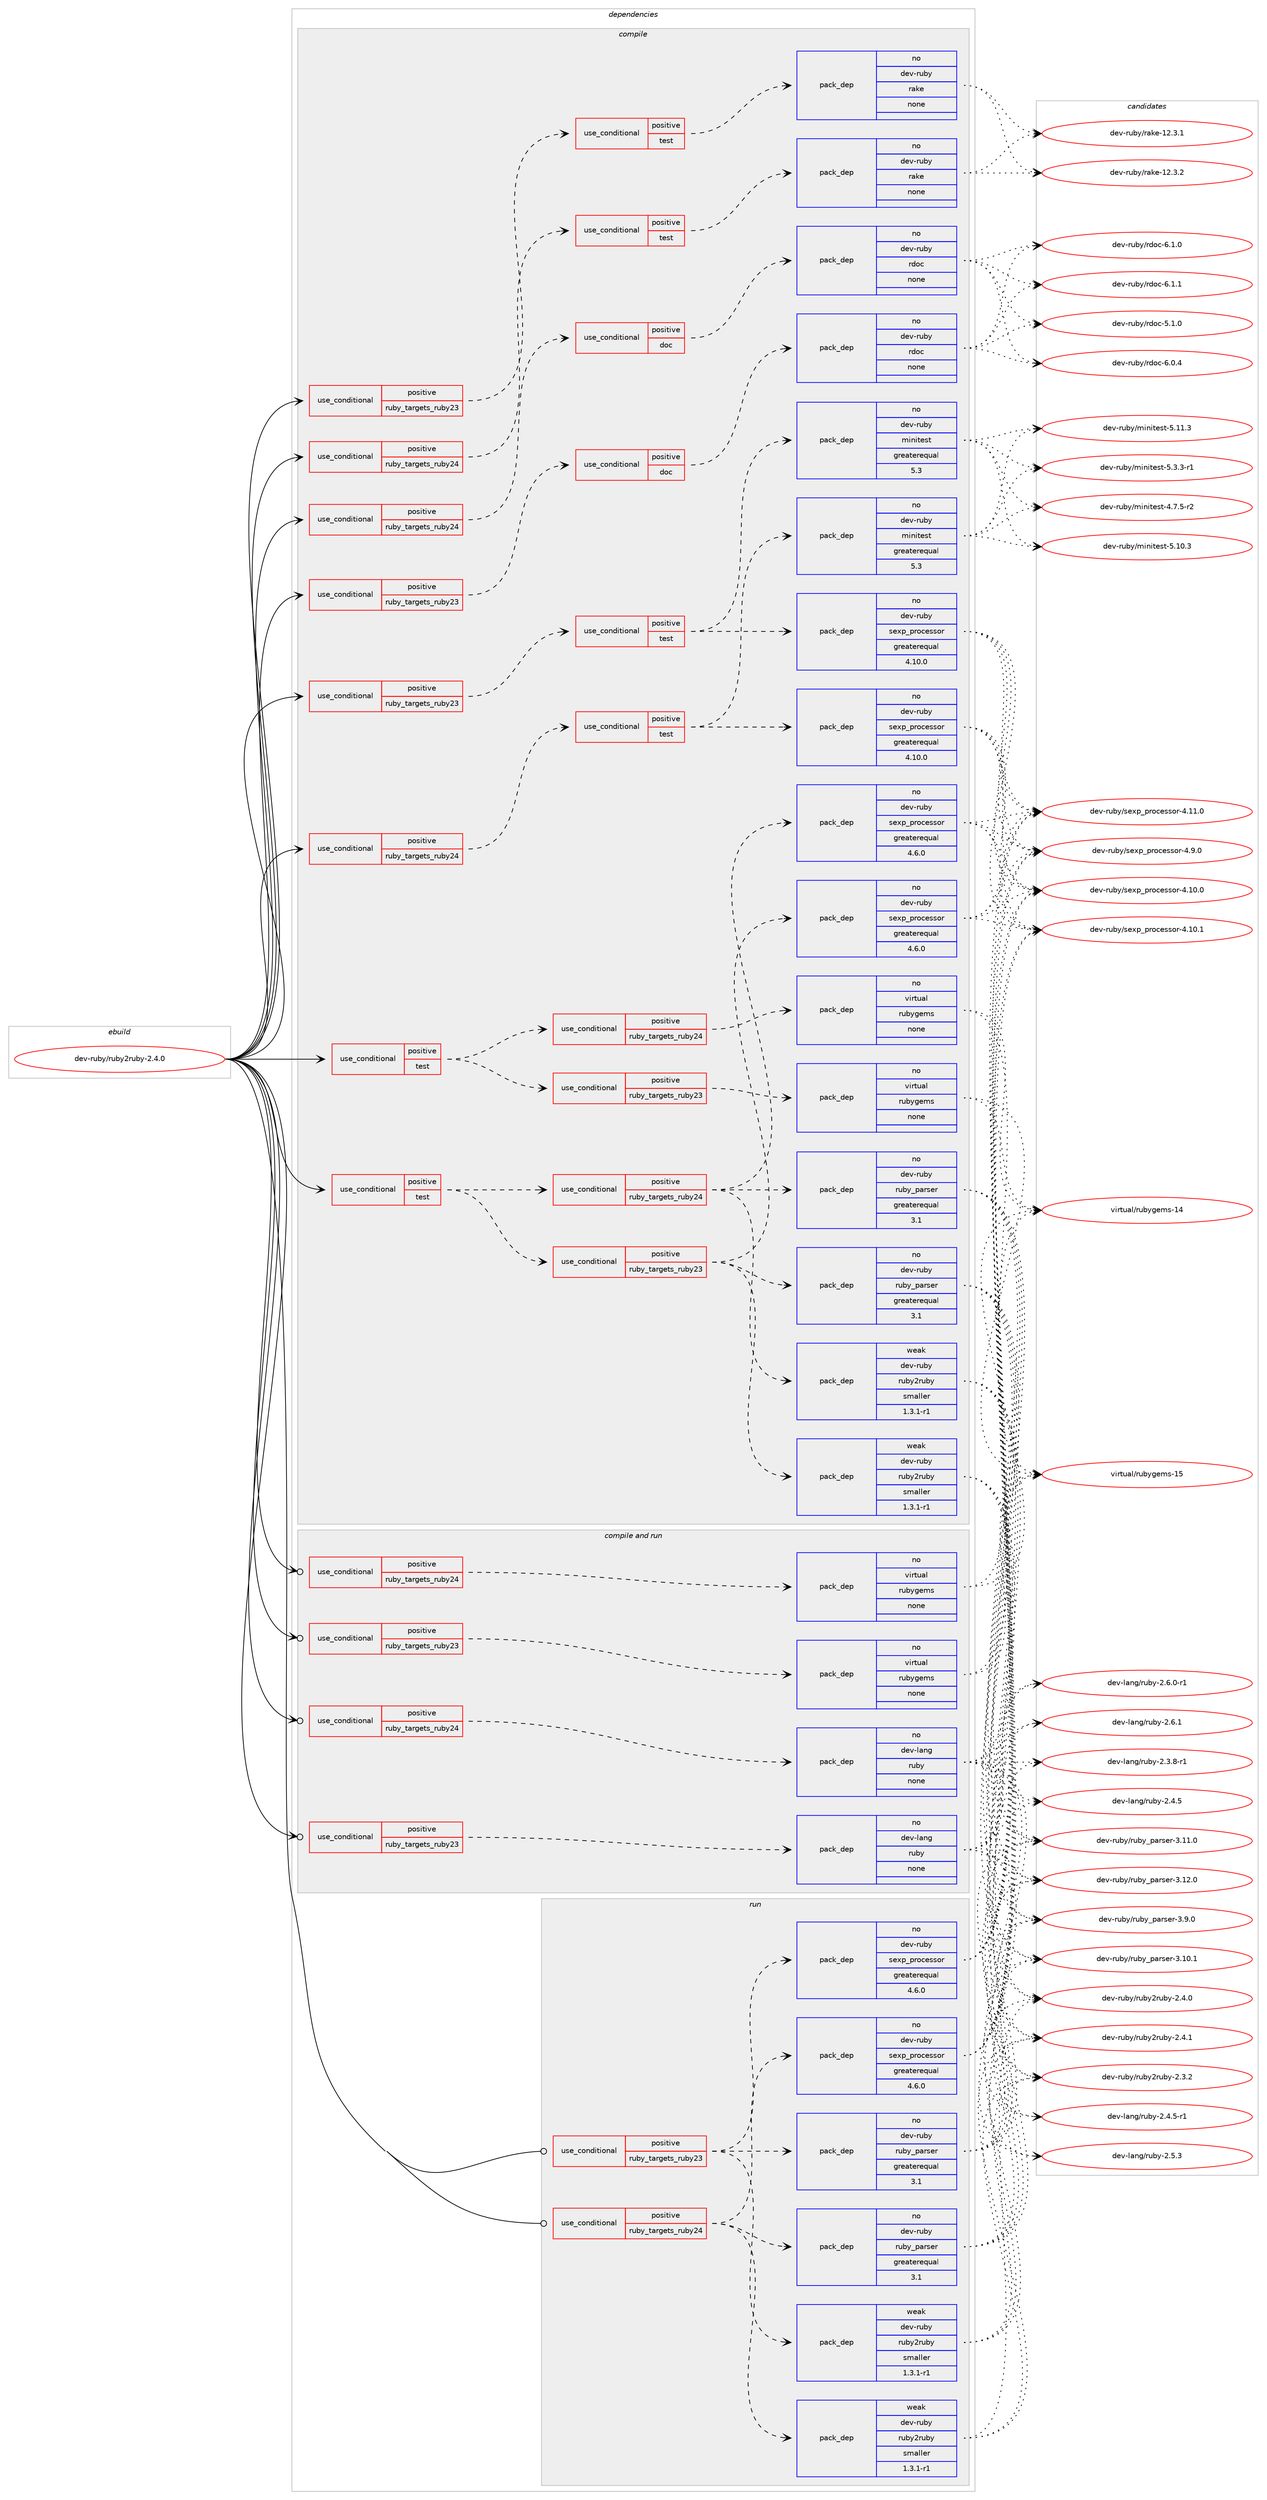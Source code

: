digraph prolog {

# *************
# Graph options
# *************

newrank=true;
concentrate=true;
compound=true;
graph [rankdir=LR,fontname=Helvetica,fontsize=10,ranksep=1.5];#, ranksep=2.5, nodesep=0.2];
edge  [arrowhead=vee];
node  [fontname=Helvetica,fontsize=10];

# **********
# The ebuild
# **********

subgraph cluster_leftcol {
color=gray;
rank=same;
label=<<i>ebuild</i>>;
id [label="dev-ruby/ruby2ruby-2.4.0", color=red, width=4, href="../dev-ruby/ruby2ruby-2.4.0.svg"];
}

# ****************
# The dependencies
# ****************

subgraph cluster_midcol {
color=gray;
label=<<i>dependencies</i>>;
subgraph cluster_compile {
fillcolor="#eeeeee";
style=filled;
label=<<i>compile</i>>;
subgraph cond416368 {
dependency1525755 [label=<<TABLE BORDER="0" CELLBORDER="1" CELLSPACING="0" CELLPADDING="4"><TR><TD ROWSPAN="3" CELLPADDING="10">use_conditional</TD></TR><TR><TD>positive</TD></TR><TR><TD>ruby_targets_ruby23</TD></TR></TABLE>>, shape=none, color=red];
subgraph cond416369 {
dependency1525756 [label=<<TABLE BORDER="0" CELLBORDER="1" CELLSPACING="0" CELLPADDING="4"><TR><TD ROWSPAN="3" CELLPADDING="10">use_conditional</TD></TR><TR><TD>positive</TD></TR><TR><TD>doc</TD></TR></TABLE>>, shape=none, color=red];
subgraph pack1085881 {
dependency1525757 [label=<<TABLE BORDER="0" CELLBORDER="1" CELLSPACING="0" CELLPADDING="4" WIDTH="220"><TR><TD ROWSPAN="6" CELLPADDING="30">pack_dep</TD></TR><TR><TD WIDTH="110">no</TD></TR><TR><TD>dev-ruby</TD></TR><TR><TD>rdoc</TD></TR><TR><TD>none</TD></TR><TR><TD></TD></TR></TABLE>>, shape=none, color=blue];
}
dependency1525756:e -> dependency1525757:w [weight=20,style="dashed",arrowhead="vee"];
}
dependency1525755:e -> dependency1525756:w [weight=20,style="dashed",arrowhead="vee"];
}
id:e -> dependency1525755:w [weight=20,style="solid",arrowhead="vee"];
subgraph cond416370 {
dependency1525758 [label=<<TABLE BORDER="0" CELLBORDER="1" CELLSPACING="0" CELLPADDING="4"><TR><TD ROWSPAN="3" CELLPADDING="10">use_conditional</TD></TR><TR><TD>positive</TD></TR><TR><TD>ruby_targets_ruby23</TD></TR></TABLE>>, shape=none, color=red];
subgraph cond416371 {
dependency1525759 [label=<<TABLE BORDER="0" CELLBORDER="1" CELLSPACING="0" CELLPADDING="4"><TR><TD ROWSPAN="3" CELLPADDING="10">use_conditional</TD></TR><TR><TD>positive</TD></TR><TR><TD>test</TD></TR></TABLE>>, shape=none, color=red];
subgraph pack1085882 {
dependency1525760 [label=<<TABLE BORDER="0" CELLBORDER="1" CELLSPACING="0" CELLPADDING="4" WIDTH="220"><TR><TD ROWSPAN="6" CELLPADDING="30">pack_dep</TD></TR><TR><TD WIDTH="110">no</TD></TR><TR><TD>dev-ruby</TD></TR><TR><TD>minitest</TD></TR><TR><TD>greaterequal</TD></TR><TR><TD>5.3</TD></TR></TABLE>>, shape=none, color=blue];
}
dependency1525759:e -> dependency1525760:w [weight=20,style="dashed",arrowhead="vee"];
subgraph pack1085883 {
dependency1525761 [label=<<TABLE BORDER="0" CELLBORDER="1" CELLSPACING="0" CELLPADDING="4" WIDTH="220"><TR><TD ROWSPAN="6" CELLPADDING="30">pack_dep</TD></TR><TR><TD WIDTH="110">no</TD></TR><TR><TD>dev-ruby</TD></TR><TR><TD>sexp_processor</TD></TR><TR><TD>greaterequal</TD></TR><TR><TD>4.10.0</TD></TR></TABLE>>, shape=none, color=blue];
}
dependency1525759:e -> dependency1525761:w [weight=20,style="dashed",arrowhead="vee"];
}
dependency1525758:e -> dependency1525759:w [weight=20,style="dashed",arrowhead="vee"];
}
id:e -> dependency1525758:w [weight=20,style="solid",arrowhead="vee"];
subgraph cond416372 {
dependency1525762 [label=<<TABLE BORDER="0" CELLBORDER="1" CELLSPACING="0" CELLPADDING="4"><TR><TD ROWSPAN="3" CELLPADDING="10">use_conditional</TD></TR><TR><TD>positive</TD></TR><TR><TD>ruby_targets_ruby23</TD></TR></TABLE>>, shape=none, color=red];
subgraph cond416373 {
dependency1525763 [label=<<TABLE BORDER="0" CELLBORDER="1" CELLSPACING="0" CELLPADDING="4"><TR><TD ROWSPAN="3" CELLPADDING="10">use_conditional</TD></TR><TR><TD>positive</TD></TR><TR><TD>test</TD></TR></TABLE>>, shape=none, color=red];
subgraph pack1085884 {
dependency1525764 [label=<<TABLE BORDER="0" CELLBORDER="1" CELLSPACING="0" CELLPADDING="4" WIDTH="220"><TR><TD ROWSPAN="6" CELLPADDING="30">pack_dep</TD></TR><TR><TD WIDTH="110">no</TD></TR><TR><TD>dev-ruby</TD></TR><TR><TD>rake</TD></TR><TR><TD>none</TD></TR><TR><TD></TD></TR></TABLE>>, shape=none, color=blue];
}
dependency1525763:e -> dependency1525764:w [weight=20,style="dashed",arrowhead="vee"];
}
dependency1525762:e -> dependency1525763:w [weight=20,style="dashed",arrowhead="vee"];
}
id:e -> dependency1525762:w [weight=20,style="solid",arrowhead="vee"];
subgraph cond416374 {
dependency1525765 [label=<<TABLE BORDER="0" CELLBORDER="1" CELLSPACING="0" CELLPADDING="4"><TR><TD ROWSPAN="3" CELLPADDING="10">use_conditional</TD></TR><TR><TD>positive</TD></TR><TR><TD>ruby_targets_ruby24</TD></TR></TABLE>>, shape=none, color=red];
subgraph cond416375 {
dependency1525766 [label=<<TABLE BORDER="0" CELLBORDER="1" CELLSPACING="0" CELLPADDING="4"><TR><TD ROWSPAN="3" CELLPADDING="10">use_conditional</TD></TR><TR><TD>positive</TD></TR><TR><TD>doc</TD></TR></TABLE>>, shape=none, color=red];
subgraph pack1085885 {
dependency1525767 [label=<<TABLE BORDER="0" CELLBORDER="1" CELLSPACING="0" CELLPADDING="4" WIDTH="220"><TR><TD ROWSPAN="6" CELLPADDING="30">pack_dep</TD></TR><TR><TD WIDTH="110">no</TD></TR><TR><TD>dev-ruby</TD></TR><TR><TD>rdoc</TD></TR><TR><TD>none</TD></TR><TR><TD></TD></TR></TABLE>>, shape=none, color=blue];
}
dependency1525766:e -> dependency1525767:w [weight=20,style="dashed",arrowhead="vee"];
}
dependency1525765:e -> dependency1525766:w [weight=20,style="dashed",arrowhead="vee"];
}
id:e -> dependency1525765:w [weight=20,style="solid",arrowhead="vee"];
subgraph cond416376 {
dependency1525768 [label=<<TABLE BORDER="0" CELLBORDER="1" CELLSPACING="0" CELLPADDING="4"><TR><TD ROWSPAN="3" CELLPADDING="10">use_conditional</TD></TR><TR><TD>positive</TD></TR><TR><TD>ruby_targets_ruby24</TD></TR></TABLE>>, shape=none, color=red];
subgraph cond416377 {
dependency1525769 [label=<<TABLE BORDER="0" CELLBORDER="1" CELLSPACING="0" CELLPADDING="4"><TR><TD ROWSPAN="3" CELLPADDING="10">use_conditional</TD></TR><TR><TD>positive</TD></TR><TR><TD>test</TD></TR></TABLE>>, shape=none, color=red];
subgraph pack1085886 {
dependency1525770 [label=<<TABLE BORDER="0" CELLBORDER="1" CELLSPACING="0" CELLPADDING="4" WIDTH="220"><TR><TD ROWSPAN="6" CELLPADDING="30">pack_dep</TD></TR><TR><TD WIDTH="110">no</TD></TR><TR><TD>dev-ruby</TD></TR><TR><TD>minitest</TD></TR><TR><TD>greaterequal</TD></TR><TR><TD>5.3</TD></TR></TABLE>>, shape=none, color=blue];
}
dependency1525769:e -> dependency1525770:w [weight=20,style="dashed",arrowhead="vee"];
subgraph pack1085887 {
dependency1525771 [label=<<TABLE BORDER="0" CELLBORDER="1" CELLSPACING="0" CELLPADDING="4" WIDTH="220"><TR><TD ROWSPAN="6" CELLPADDING="30">pack_dep</TD></TR><TR><TD WIDTH="110">no</TD></TR><TR><TD>dev-ruby</TD></TR><TR><TD>sexp_processor</TD></TR><TR><TD>greaterequal</TD></TR><TR><TD>4.10.0</TD></TR></TABLE>>, shape=none, color=blue];
}
dependency1525769:e -> dependency1525771:w [weight=20,style="dashed",arrowhead="vee"];
}
dependency1525768:e -> dependency1525769:w [weight=20,style="dashed",arrowhead="vee"];
}
id:e -> dependency1525768:w [weight=20,style="solid",arrowhead="vee"];
subgraph cond416378 {
dependency1525772 [label=<<TABLE BORDER="0" CELLBORDER="1" CELLSPACING="0" CELLPADDING="4"><TR><TD ROWSPAN="3" CELLPADDING="10">use_conditional</TD></TR><TR><TD>positive</TD></TR><TR><TD>ruby_targets_ruby24</TD></TR></TABLE>>, shape=none, color=red];
subgraph cond416379 {
dependency1525773 [label=<<TABLE BORDER="0" CELLBORDER="1" CELLSPACING="0" CELLPADDING="4"><TR><TD ROWSPAN="3" CELLPADDING="10">use_conditional</TD></TR><TR><TD>positive</TD></TR><TR><TD>test</TD></TR></TABLE>>, shape=none, color=red];
subgraph pack1085888 {
dependency1525774 [label=<<TABLE BORDER="0" CELLBORDER="1" CELLSPACING="0" CELLPADDING="4" WIDTH="220"><TR><TD ROWSPAN="6" CELLPADDING="30">pack_dep</TD></TR><TR><TD WIDTH="110">no</TD></TR><TR><TD>dev-ruby</TD></TR><TR><TD>rake</TD></TR><TR><TD>none</TD></TR><TR><TD></TD></TR></TABLE>>, shape=none, color=blue];
}
dependency1525773:e -> dependency1525774:w [weight=20,style="dashed",arrowhead="vee"];
}
dependency1525772:e -> dependency1525773:w [weight=20,style="dashed",arrowhead="vee"];
}
id:e -> dependency1525772:w [weight=20,style="solid",arrowhead="vee"];
subgraph cond416380 {
dependency1525775 [label=<<TABLE BORDER="0" CELLBORDER="1" CELLSPACING="0" CELLPADDING="4"><TR><TD ROWSPAN="3" CELLPADDING="10">use_conditional</TD></TR><TR><TD>positive</TD></TR><TR><TD>test</TD></TR></TABLE>>, shape=none, color=red];
subgraph cond416381 {
dependency1525776 [label=<<TABLE BORDER="0" CELLBORDER="1" CELLSPACING="0" CELLPADDING="4"><TR><TD ROWSPAN="3" CELLPADDING="10">use_conditional</TD></TR><TR><TD>positive</TD></TR><TR><TD>ruby_targets_ruby23</TD></TR></TABLE>>, shape=none, color=red];
subgraph pack1085889 {
dependency1525777 [label=<<TABLE BORDER="0" CELLBORDER="1" CELLSPACING="0" CELLPADDING="4" WIDTH="220"><TR><TD ROWSPAN="6" CELLPADDING="30">pack_dep</TD></TR><TR><TD WIDTH="110">no</TD></TR><TR><TD>dev-ruby</TD></TR><TR><TD>sexp_processor</TD></TR><TR><TD>greaterequal</TD></TR><TR><TD>4.6.0</TD></TR></TABLE>>, shape=none, color=blue];
}
dependency1525776:e -> dependency1525777:w [weight=20,style="dashed",arrowhead="vee"];
subgraph pack1085890 {
dependency1525778 [label=<<TABLE BORDER="0" CELLBORDER="1" CELLSPACING="0" CELLPADDING="4" WIDTH="220"><TR><TD ROWSPAN="6" CELLPADDING="30">pack_dep</TD></TR><TR><TD WIDTH="110">no</TD></TR><TR><TD>dev-ruby</TD></TR><TR><TD>ruby_parser</TD></TR><TR><TD>greaterequal</TD></TR><TR><TD>3.1</TD></TR></TABLE>>, shape=none, color=blue];
}
dependency1525776:e -> dependency1525778:w [weight=20,style="dashed",arrowhead="vee"];
subgraph pack1085891 {
dependency1525779 [label=<<TABLE BORDER="0" CELLBORDER="1" CELLSPACING="0" CELLPADDING="4" WIDTH="220"><TR><TD ROWSPAN="6" CELLPADDING="30">pack_dep</TD></TR><TR><TD WIDTH="110">weak</TD></TR><TR><TD>dev-ruby</TD></TR><TR><TD>ruby2ruby</TD></TR><TR><TD>smaller</TD></TR><TR><TD>1.3.1-r1</TD></TR></TABLE>>, shape=none, color=blue];
}
dependency1525776:e -> dependency1525779:w [weight=20,style="dashed",arrowhead="vee"];
}
dependency1525775:e -> dependency1525776:w [weight=20,style="dashed",arrowhead="vee"];
subgraph cond416382 {
dependency1525780 [label=<<TABLE BORDER="0" CELLBORDER="1" CELLSPACING="0" CELLPADDING="4"><TR><TD ROWSPAN="3" CELLPADDING="10">use_conditional</TD></TR><TR><TD>positive</TD></TR><TR><TD>ruby_targets_ruby24</TD></TR></TABLE>>, shape=none, color=red];
subgraph pack1085892 {
dependency1525781 [label=<<TABLE BORDER="0" CELLBORDER="1" CELLSPACING="0" CELLPADDING="4" WIDTH="220"><TR><TD ROWSPAN="6" CELLPADDING="30">pack_dep</TD></TR><TR><TD WIDTH="110">no</TD></TR><TR><TD>dev-ruby</TD></TR><TR><TD>sexp_processor</TD></TR><TR><TD>greaterequal</TD></TR><TR><TD>4.6.0</TD></TR></TABLE>>, shape=none, color=blue];
}
dependency1525780:e -> dependency1525781:w [weight=20,style="dashed",arrowhead="vee"];
subgraph pack1085893 {
dependency1525782 [label=<<TABLE BORDER="0" CELLBORDER="1" CELLSPACING="0" CELLPADDING="4" WIDTH="220"><TR><TD ROWSPAN="6" CELLPADDING="30">pack_dep</TD></TR><TR><TD WIDTH="110">no</TD></TR><TR><TD>dev-ruby</TD></TR><TR><TD>ruby_parser</TD></TR><TR><TD>greaterequal</TD></TR><TR><TD>3.1</TD></TR></TABLE>>, shape=none, color=blue];
}
dependency1525780:e -> dependency1525782:w [weight=20,style="dashed",arrowhead="vee"];
subgraph pack1085894 {
dependency1525783 [label=<<TABLE BORDER="0" CELLBORDER="1" CELLSPACING="0" CELLPADDING="4" WIDTH="220"><TR><TD ROWSPAN="6" CELLPADDING="30">pack_dep</TD></TR><TR><TD WIDTH="110">weak</TD></TR><TR><TD>dev-ruby</TD></TR><TR><TD>ruby2ruby</TD></TR><TR><TD>smaller</TD></TR><TR><TD>1.3.1-r1</TD></TR></TABLE>>, shape=none, color=blue];
}
dependency1525780:e -> dependency1525783:w [weight=20,style="dashed",arrowhead="vee"];
}
dependency1525775:e -> dependency1525780:w [weight=20,style="dashed",arrowhead="vee"];
}
id:e -> dependency1525775:w [weight=20,style="solid",arrowhead="vee"];
subgraph cond416383 {
dependency1525784 [label=<<TABLE BORDER="0" CELLBORDER="1" CELLSPACING="0" CELLPADDING="4"><TR><TD ROWSPAN="3" CELLPADDING="10">use_conditional</TD></TR><TR><TD>positive</TD></TR><TR><TD>test</TD></TR></TABLE>>, shape=none, color=red];
subgraph cond416384 {
dependency1525785 [label=<<TABLE BORDER="0" CELLBORDER="1" CELLSPACING="0" CELLPADDING="4"><TR><TD ROWSPAN="3" CELLPADDING="10">use_conditional</TD></TR><TR><TD>positive</TD></TR><TR><TD>ruby_targets_ruby23</TD></TR></TABLE>>, shape=none, color=red];
subgraph pack1085895 {
dependency1525786 [label=<<TABLE BORDER="0" CELLBORDER="1" CELLSPACING="0" CELLPADDING="4" WIDTH="220"><TR><TD ROWSPAN="6" CELLPADDING="30">pack_dep</TD></TR><TR><TD WIDTH="110">no</TD></TR><TR><TD>virtual</TD></TR><TR><TD>rubygems</TD></TR><TR><TD>none</TD></TR><TR><TD></TD></TR></TABLE>>, shape=none, color=blue];
}
dependency1525785:e -> dependency1525786:w [weight=20,style="dashed",arrowhead="vee"];
}
dependency1525784:e -> dependency1525785:w [weight=20,style="dashed",arrowhead="vee"];
subgraph cond416385 {
dependency1525787 [label=<<TABLE BORDER="0" CELLBORDER="1" CELLSPACING="0" CELLPADDING="4"><TR><TD ROWSPAN="3" CELLPADDING="10">use_conditional</TD></TR><TR><TD>positive</TD></TR><TR><TD>ruby_targets_ruby24</TD></TR></TABLE>>, shape=none, color=red];
subgraph pack1085896 {
dependency1525788 [label=<<TABLE BORDER="0" CELLBORDER="1" CELLSPACING="0" CELLPADDING="4" WIDTH="220"><TR><TD ROWSPAN="6" CELLPADDING="30">pack_dep</TD></TR><TR><TD WIDTH="110">no</TD></TR><TR><TD>virtual</TD></TR><TR><TD>rubygems</TD></TR><TR><TD>none</TD></TR><TR><TD></TD></TR></TABLE>>, shape=none, color=blue];
}
dependency1525787:e -> dependency1525788:w [weight=20,style="dashed",arrowhead="vee"];
}
dependency1525784:e -> dependency1525787:w [weight=20,style="dashed",arrowhead="vee"];
}
id:e -> dependency1525784:w [weight=20,style="solid",arrowhead="vee"];
}
subgraph cluster_compileandrun {
fillcolor="#eeeeee";
style=filled;
label=<<i>compile and run</i>>;
subgraph cond416386 {
dependency1525789 [label=<<TABLE BORDER="0" CELLBORDER="1" CELLSPACING="0" CELLPADDING="4"><TR><TD ROWSPAN="3" CELLPADDING="10">use_conditional</TD></TR><TR><TD>positive</TD></TR><TR><TD>ruby_targets_ruby23</TD></TR></TABLE>>, shape=none, color=red];
subgraph pack1085897 {
dependency1525790 [label=<<TABLE BORDER="0" CELLBORDER="1" CELLSPACING="0" CELLPADDING="4" WIDTH="220"><TR><TD ROWSPAN="6" CELLPADDING="30">pack_dep</TD></TR><TR><TD WIDTH="110">no</TD></TR><TR><TD>dev-lang</TD></TR><TR><TD>ruby</TD></TR><TR><TD>none</TD></TR><TR><TD></TD></TR></TABLE>>, shape=none, color=blue];
}
dependency1525789:e -> dependency1525790:w [weight=20,style="dashed",arrowhead="vee"];
}
id:e -> dependency1525789:w [weight=20,style="solid",arrowhead="odotvee"];
subgraph cond416387 {
dependency1525791 [label=<<TABLE BORDER="0" CELLBORDER="1" CELLSPACING="0" CELLPADDING="4"><TR><TD ROWSPAN="3" CELLPADDING="10">use_conditional</TD></TR><TR><TD>positive</TD></TR><TR><TD>ruby_targets_ruby23</TD></TR></TABLE>>, shape=none, color=red];
subgraph pack1085898 {
dependency1525792 [label=<<TABLE BORDER="0" CELLBORDER="1" CELLSPACING="0" CELLPADDING="4" WIDTH="220"><TR><TD ROWSPAN="6" CELLPADDING="30">pack_dep</TD></TR><TR><TD WIDTH="110">no</TD></TR><TR><TD>virtual</TD></TR><TR><TD>rubygems</TD></TR><TR><TD>none</TD></TR><TR><TD></TD></TR></TABLE>>, shape=none, color=blue];
}
dependency1525791:e -> dependency1525792:w [weight=20,style="dashed",arrowhead="vee"];
}
id:e -> dependency1525791:w [weight=20,style="solid",arrowhead="odotvee"];
subgraph cond416388 {
dependency1525793 [label=<<TABLE BORDER="0" CELLBORDER="1" CELLSPACING="0" CELLPADDING="4"><TR><TD ROWSPAN="3" CELLPADDING="10">use_conditional</TD></TR><TR><TD>positive</TD></TR><TR><TD>ruby_targets_ruby24</TD></TR></TABLE>>, shape=none, color=red];
subgraph pack1085899 {
dependency1525794 [label=<<TABLE BORDER="0" CELLBORDER="1" CELLSPACING="0" CELLPADDING="4" WIDTH="220"><TR><TD ROWSPAN="6" CELLPADDING="30">pack_dep</TD></TR><TR><TD WIDTH="110">no</TD></TR><TR><TD>dev-lang</TD></TR><TR><TD>ruby</TD></TR><TR><TD>none</TD></TR><TR><TD></TD></TR></TABLE>>, shape=none, color=blue];
}
dependency1525793:e -> dependency1525794:w [weight=20,style="dashed",arrowhead="vee"];
}
id:e -> dependency1525793:w [weight=20,style="solid",arrowhead="odotvee"];
subgraph cond416389 {
dependency1525795 [label=<<TABLE BORDER="0" CELLBORDER="1" CELLSPACING="0" CELLPADDING="4"><TR><TD ROWSPAN="3" CELLPADDING="10">use_conditional</TD></TR><TR><TD>positive</TD></TR><TR><TD>ruby_targets_ruby24</TD></TR></TABLE>>, shape=none, color=red];
subgraph pack1085900 {
dependency1525796 [label=<<TABLE BORDER="0" CELLBORDER="1" CELLSPACING="0" CELLPADDING="4" WIDTH="220"><TR><TD ROWSPAN="6" CELLPADDING="30">pack_dep</TD></TR><TR><TD WIDTH="110">no</TD></TR><TR><TD>virtual</TD></TR><TR><TD>rubygems</TD></TR><TR><TD>none</TD></TR><TR><TD></TD></TR></TABLE>>, shape=none, color=blue];
}
dependency1525795:e -> dependency1525796:w [weight=20,style="dashed",arrowhead="vee"];
}
id:e -> dependency1525795:w [weight=20,style="solid",arrowhead="odotvee"];
}
subgraph cluster_run {
fillcolor="#eeeeee";
style=filled;
label=<<i>run</i>>;
subgraph cond416390 {
dependency1525797 [label=<<TABLE BORDER="0" CELLBORDER="1" CELLSPACING="0" CELLPADDING="4"><TR><TD ROWSPAN="3" CELLPADDING="10">use_conditional</TD></TR><TR><TD>positive</TD></TR><TR><TD>ruby_targets_ruby23</TD></TR></TABLE>>, shape=none, color=red];
subgraph pack1085901 {
dependency1525798 [label=<<TABLE BORDER="0" CELLBORDER="1" CELLSPACING="0" CELLPADDING="4" WIDTH="220"><TR><TD ROWSPAN="6" CELLPADDING="30">pack_dep</TD></TR><TR><TD WIDTH="110">no</TD></TR><TR><TD>dev-ruby</TD></TR><TR><TD>sexp_processor</TD></TR><TR><TD>greaterequal</TD></TR><TR><TD>4.6.0</TD></TR></TABLE>>, shape=none, color=blue];
}
dependency1525797:e -> dependency1525798:w [weight=20,style="dashed",arrowhead="vee"];
subgraph pack1085902 {
dependency1525799 [label=<<TABLE BORDER="0" CELLBORDER="1" CELLSPACING="0" CELLPADDING="4" WIDTH="220"><TR><TD ROWSPAN="6" CELLPADDING="30">pack_dep</TD></TR><TR><TD WIDTH="110">no</TD></TR><TR><TD>dev-ruby</TD></TR><TR><TD>ruby_parser</TD></TR><TR><TD>greaterequal</TD></TR><TR><TD>3.1</TD></TR></TABLE>>, shape=none, color=blue];
}
dependency1525797:e -> dependency1525799:w [weight=20,style="dashed",arrowhead="vee"];
subgraph pack1085903 {
dependency1525800 [label=<<TABLE BORDER="0" CELLBORDER="1" CELLSPACING="0" CELLPADDING="4" WIDTH="220"><TR><TD ROWSPAN="6" CELLPADDING="30">pack_dep</TD></TR><TR><TD WIDTH="110">weak</TD></TR><TR><TD>dev-ruby</TD></TR><TR><TD>ruby2ruby</TD></TR><TR><TD>smaller</TD></TR><TR><TD>1.3.1-r1</TD></TR></TABLE>>, shape=none, color=blue];
}
dependency1525797:e -> dependency1525800:w [weight=20,style="dashed",arrowhead="vee"];
}
id:e -> dependency1525797:w [weight=20,style="solid",arrowhead="odot"];
subgraph cond416391 {
dependency1525801 [label=<<TABLE BORDER="0" CELLBORDER="1" CELLSPACING="0" CELLPADDING="4"><TR><TD ROWSPAN="3" CELLPADDING="10">use_conditional</TD></TR><TR><TD>positive</TD></TR><TR><TD>ruby_targets_ruby24</TD></TR></TABLE>>, shape=none, color=red];
subgraph pack1085904 {
dependency1525802 [label=<<TABLE BORDER="0" CELLBORDER="1" CELLSPACING="0" CELLPADDING="4" WIDTH="220"><TR><TD ROWSPAN="6" CELLPADDING="30">pack_dep</TD></TR><TR><TD WIDTH="110">no</TD></TR><TR><TD>dev-ruby</TD></TR><TR><TD>sexp_processor</TD></TR><TR><TD>greaterequal</TD></TR><TR><TD>4.6.0</TD></TR></TABLE>>, shape=none, color=blue];
}
dependency1525801:e -> dependency1525802:w [weight=20,style="dashed",arrowhead="vee"];
subgraph pack1085905 {
dependency1525803 [label=<<TABLE BORDER="0" CELLBORDER="1" CELLSPACING="0" CELLPADDING="4" WIDTH="220"><TR><TD ROWSPAN="6" CELLPADDING="30">pack_dep</TD></TR><TR><TD WIDTH="110">no</TD></TR><TR><TD>dev-ruby</TD></TR><TR><TD>ruby_parser</TD></TR><TR><TD>greaterequal</TD></TR><TR><TD>3.1</TD></TR></TABLE>>, shape=none, color=blue];
}
dependency1525801:e -> dependency1525803:w [weight=20,style="dashed",arrowhead="vee"];
subgraph pack1085906 {
dependency1525804 [label=<<TABLE BORDER="0" CELLBORDER="1" CELLSPACING="0" CELLPADDING="4" WIDTH="220"><TR><TD ROWSPAN="6" CELLPADDING="30">pack_dep</TD></TR><TR><TD WIDTH="110">weak</TD></TR><TR><TD>dev-ruby</TD></TR><TR><TD>ruby2ruby</TD></TR><TR><TD>smaller</TD></TR><TR><TD>1.3.1-r1</TD></TR></TABLE>>, shape=none, color=blue];
}
dependency1525801:e -> dependency1525804:w [weight=20,style="dashed",arrowhead="vee"];
}
id:e -> dependency1525801:w [weight=20,style="solid",arrowhead="odot"];
}
}

# **************
# The candidates
# **************

subgraph cluster_choices {
rank=same;
color=gray;
label=<<i>candidates</i>>;

subgraph choice1085881 {
color=black;
nodesep=1;
choice10010111845114117981214711410011199455346494648 [label="dev-ruby/rdoc-5.1.0", color=red, width=4,href="../dev-ruby/rdoc-5.1.0.svg"];
choice10010111845114117981214711410011199455446484652 [label="dev-ruby/rdoc-6.0.4", color=red, width=4,href="../dev-ruby/rdoc-6.0.4.svg"];
choice10010111845114117981214711410011199455446494648 [label="dev-ruby/rdoc-6.1.0", color=red, width=4,href="../dev-ruby/rdoc-6.1.0.svg"];
choice10010111845114117981214711410011199455446494649 [label="dev-ruby/rdoc-6.1.1", color=red, width=4,href="../dev-ruby/rdoc-6.1.1.svg"];
dependency1525757:e -> choice10010111845114117981214711410011199455346494648:w [style=dotted,weight="100"];
dependency1525757:e -> choice10010111845114117981214711410011199455446484652:w [style=dotted,weight="100"];
dependency1525757:e -> choice10010111845114117981214711410011199455446494648:w [style=dotted,weight="100"];
dependency1525757:e -> choice10010111845114117981214711410011199455446494649:w [style=dotted,weight="100"];
}
subgraph choice1085882 {
color=black;
nodesep=1;
choice1001011184511411798121471091051101051161011151164552465546534511450 [label="dev-ruby/minitest-4.7.5-r2", color=red, width=4,href="../dev-ruby/minitest-4.7.5-r2.svg"];
choice10010111845114117981214710910511010511610111511645534649484651 [label="dev-ruby/minitest-5.10.3", color=red, width=4,href="../dev-ruby/minitest-5.10.3.svg"];
choice10010111845114117981214710910511010511610111511645534649494651 [label="dev-ruby/minitest-5.11.3", color=red, width=4,href="../dev-ruby/minitest-5.11.3.svg"];
choice1001011184511411798121471091051101051161011151164553465146514511449 [label="dev-ruby/minitest-5.3.3-r1", color=red, width=4,href="../dev-ruby/minitest-5.3.3-r1.svg"];
dependency1525760:e -> choice1001011184511411798121471091051101051161011151164552465546534511450:w [style=dotted,weight="100"];
dependency1525760:e -> choice10010111845114117981214710910511010511610111511645534649484651:w [style=dotted,weight="100"];
dependency1525760:e -> choice10010111845114117981214710910511010511610111511645534649494651:w [style=dotted,weight="100"];
dependency1525760:e -> choice1001011184511411798121471091051101051161011151164553465146514511449:w [style=dotted,weight="100"];
}
subgraph choice1085883 {
color=black;
nodesep=1;
choice100101118451141179812147115101120112951121141119910111511511111445524649484648 [label="dev-ruby/sexp_processor-4.10.0", color=red, width=4,href="../dev-ruby/sexp_processor-4.10.0.svg"];
choice100101118451141179812147115101120112951121141119910111511511111445524649484649 [label="dev-ruby/sexp_processor-4.10.1", color=red, width=4,href="../dev-ruby/sexp_processor-4.10.1.svg"];
choice100101118451141179812147115101120112951121141119910111511511111445524649494648 [label="dev-ruby/sexp_processor-4.11.0", color=red, width=4,href="../dev-ruby/sexp_processor-4.11.0.svg"];
choice1001011184511411798121471151011201129511211411199101115115111114455246574648 [label="dev-ruby/sexp_processor-4.9.0", color=red, width=4,href="../dev-ruby/sexp_processor-4.9.0.svg"];
dependency1525761:e -> choice100101118451141179812147115101120112951121141119910111511511111445524649484648:w [style=dotted,weight="100"];
dependency1525761:e -> choice100101118451141179812147115101120112951121141119910111511511111445524649484649:w [style=dotted,weight="100"];
dependency1525761:e -> choice100101118451141179812147115101120112951121141119910111511511111445524649494648:w [style=dotted,weight="100"];
dependency1525761:e -> choice1001011184511411798121471151011201129511211411199101115115111114455246574648:w [style=dotted,weight="100"];
}
subgraph choice1085884 {
color=black;
nodesep=1;
choice1001011184511411798121471149710710145495046514649 [label="dev-ruby/rake-12.3.1", color=red, width=4,href="../dev-ruby/rake-12.3.1.svg"];
choice1001011184511411798121471149710710145495046514650 [label="dev-ruby/rake-12.3.2", color=red, width=4,href="../dev-ruby/rake-12.3.2.svg"];
dependency1525764:e -> choice1001011184511411798121471149710710145495046514649:w [style=dotted,weight="100"];
dependency1525764:e -> choice1001011184511411798121471149710710145495046514650:w [style=dotted,weight="100"];
}
subgraph choice1085885 {
color=black;
nodesep=1;
choice10010111845114117981214711410011199455346494648 [label="dev-ruby/rdoc-5.1.0", color=red, width=4,href="../dev-ruby/rdoc-5.1.0.svg"];
choice10010111845114117981214711410011199455446484652 [label="dev-ruby/rdoc-6.0.4", color=red, width=4,href="../dev-ruby/rdoc-6.0.4.svg"];
choice10010111845114117981214711410011199455446494648 [label="dev-ruby/rdoc-6.1.0", color=red, width=4,href="../dev-ruby/rdoc-6.1.0.svg"];
choice10010111845114117981214711410011199455446494649 [label="dev-ruby/rdoc-6.1.1", color=red, width=4,href="../dev-ruby/rdoc-6.1.1.svg"];
dependency1525767:e -> choice10010111845114117981214711410011199455346494648:w [style=dotted,weight="100"];
dependency1525767:e -> choice10010111845114117981214711410011199455446484652:w [style=dotted,weight="100"];
dependency1525767:e -> choice10010111845114117981214711410011199455446494648:w [style=dotted,weight="100"];
dependency1525767:e -> choice10010111845114117981214711410011199455446494649:w [style=dotted,weight="100"];
}
subgraph choice1085886 {
color=black;
nodesep=1;
choice1001011184511411798121471091051101051161011151164552465546534511450 [label="dev-ruby/minitest-4.7.5-r2", color=red, width=4,href="../dev-ruby/minitest-4.7.5-r2.svg"];
choice10010111845114117981214710910511010511610111511645534649484651 [label="dev-ruby/minitest-5.10.3", color=red, width=4,href="../dev-ruby/minitest-5.10.3.svg"];
choice10010111845114117981214710910511010511610111511645534649494651 [label="dev-ruby/minitest-5.11.3", color=red, width=4,href="../dev-ruby/minitest-5.11.3.svg"];
choice1001011184511411798121471091051101051161011151164553465146514511449 [label="dev-ruby/minitest-5.3.3-r1", color=red, width=4,href="../dev-ruby/minitest-5.3.3-r1.svg"];
dependency1525770:e -> choice1001011184511411798121471091051101051161011151164552465546534511450:w [style=dotted,weight="100"];
dependency1525770:e -> choice10010111845114117981214710910511010511610111511645534649484651:w [style=dotted,weight="100"];
dependency1525770:e -> choice10010111845114117981214710910511010511610111511645534649494651:w [style=dotted,weight="100"];
dependency1525770:e -> choice1001011184511411798121471091051101051161011151164553465146514511449:w [style=dotted,weight="100"];
}
subgraph choice1085887 {
color=black;
nodesep=1;
choice100101118451141179812147115101120112951121141119910111511511111445524649484648 [label="dev-ruby/sexp_processor-4.10.0", color=red, width=4,href="../dev-ruby/sexp_processor-4.10.0.svg"];
choice100101118451141179812147115101120112951121141119910111511511111445524649484649 [label="dev-ruby/sexp_processor-4.10.1", color=red, width=4,href="../dev-ruby/sexp_processor-4.10.1.svg"];
choice100101118451141179812147115101120112951121141119910111511511111445524649494648 [label="dev-ruby/sexp_processor-4.11.0", color=red, width=4,href="../dev-ruby/sexp_processor-4.11.0.svg"];
choice1001011184511411798121471151011201129511211411199101115115111114455246574648 [label="dev-ruby/sexp_processor-4.9.0", color=red, width=4,href="../dev-ruby/sexp_processor-4.9.0.svg"];
dependency1525771:e -> choice100101118451141179812147115101120112951121141119910111511511111445524649484648:w [style=dotted,weight="100"];
dependency1525771:e -> choice100101118451141179812147115101120112951121141119910111511511111445524649484649:w [style=dotted,weight="100"];
dependency1525771:e -> choice100101118451141179812147115101120112951121141119910111511511111445524649494648:w [style=dotted,weight="100"];
dependency1525771:e -> choice1001011184511411798121471151011201129511211411199101115115111114455246574648:w [style=dotted,weight="100"];
}
subgraph choice1085888 {
color=black;
nodesep=1;
choice1001011184511411798121471149710710145495046514649 [label="dev-ruby/rake-12.3.1", color=red, width=4,href="../dev-ruby/rake-12.3.1.svg"];
choice1001011184511411798121471149710710145495046514650 [label="dev-ruby/rake-12.3.2", color=red, width=4,href="../dev-ruby/rake-12.3.2.svg"];
dependency1525774:e -> choice1001011184511411798121471149710710145495046514649:w [style=dotted,weight="100"];
dependency1525774:e -> choice1001011184511411798121471149710710145495046514650:w [style=dotted,weight="100"];
}
subgraph choice1085889 {
color=black;
nodesep=1;
choice100101118451141179812147115101120112951121141119910111511511111445524649484648 [label="dev-ruby/sexp_processor-4.10.0", color=red, width=4,href="../dev-ruby/sexp_processor-4.10.0.svg"];
choice100101118451141179812147115101120112951121141119910111511511111445524649484649 [label="dev-ruby/sexp_processor-4.10.1", color=red, width=4,href="../dev-ruby/sexp_processor-4.10.1.svg"];
choice100101118451141179812147115101120112951121141119910111511511111445524649494648 [label="dev-ruby/sexp_processor-4.11.0", color=red, width=4,href="../dev-ruby/sexp_processor-4.11.0.svg"];
choice1001011184511411798121471151011201129511211411199101115115111114455246574648 [label="dev-ruby/sexp_processor-4.9.0", color=red, width=4,href="../dev-ruby/sexp_processor-4.9.0.svg"];
dependency1525777:e -> choice100101118451141179812147115101120112951121141119910111511511111445524649484648:w [style=dotted,weight="100"];
dependency1525777:e -> choice100101118451141179812147115101120112951121141119910111511511111445524649484649:w [style=dotted,weight="100"];
dependency1525777:e -> choice100101118451141179812147115101120112951121141119910111511511111445524649494648:w [style=dotted,weight="100"];
dependency1525777:e -> choice1001011184511411798121471151011201129511211411199101115115111114455246574648:w [style=dotted,weight="100"];
}
subgraph choice1085890 {
color=black;
nodesep=1;
choice10010111845114117981214711411798121951129711411510111445514649484649 [label="dev-ruby/ruby_parser-3.10.1", color=red, width=4,href="../dev-ruby/ruby_parser-3.10.1.svg"];
choice10010111845114117981214711411798121951129711411510111445514649494648 [label="dev-ruby/ruby_parser-3.11.0", color=red, width=4,href="../dev-ruby/ruby_parser-3.11.0.svg"];
choice10010111845114117981214711411798121951129711411510111445514649504648 [label="dev-ruby/ruby_parser-3.12.0", color=red, width=4,href="../dev-ruby/ruby_parser-3.12.0.svg"];
choice100101118451141179812147114117981219511297114115101114455146574648 [label="dev-ruby/ruby_parser-3.9.0", color=red, width=4,href="../dev-ruby/ruby_parser-3.9.0.svg"];
dependency1525778:e -> choice10010111845114117981214711411798121951129711411510111445514649484649:w [style=dotted,weight="100"];
dependency1525778:e -> choice10010111845114117981214711411798121951129711411510111445514649494648:w [style=dotted,weight="100"];
dependency1525778:e -> choice10010111845114117981214711411798121951129711411510111445514649504648:w [style=dotted,weight="100"];
dependency1525778:e -> choice100101118451141179812147114117981219511297114115101114455146574648:w [style=dotted,weight="100"];
}
subgraph choice1085891 {
color=black;
nodesep=1;
choice100101118451141179812147114117981215011411798121455046514650 [label="dev-ruby/ruby2ruby-2.3.2", color=red, width=4,href="../dev-ruby/ruby2ruby-2.3.2.svg"];
choice100101118451141179812147114117981215011411798121455046524648 [label="dev-ruby/ruby2ruby-2.4.0", color=red, width=4,href="../dev-ruby/ruby2ruby-2.4.0.svg"];
choice100101118451141179812147114117981215011411798121455046524649 [label="dev-ruby/ruby2ruby-2.4.1", color=red, width=4,href="../dev-ruby/ruby2ruby-2.4.1.svg"];
dependency1525779:e -> choice100101118451141179812147114117981215011411798121455046514650:w [style=dotted,weight="100"];
dependency1525779:e -> choice100101118451141179812147114117981215011411798121455046524648:w [style=dotted,weight="100"];
dependency1525779:e -> choice100101118451141179812147114117981215011411798121455046524649:w [style=dotted,weight="100"];
}
subgraph choice1085892 {
color=black;
nodesep=1;
choice100101118451141179812147115101120112951121141119910111511511111445524649484648 [label="dev-ruby/sexp_processor-4.10.0", color=red, width=4,href="../dev-ruby/sexp_processor-4.10.0.svg"];
choice100101118451141179812147115101120112951121141119910111511511111445524649484649 [label="dev-ruby/sexp_processor-4.10.1", color=red, width=4,href="../dev-ruby/sexp_processor-4.10.1.svg"];
choice100101118451141179812147115101120112951121141119910111511511111445524649494648 [label="dev-ruby/sexp_processor-4.11.0", color=red, width=4,href="../dev-ruby/sexp_processor-4.11.0.svg"];
choice1001011184511411798121471151011201129511211411199101115115111114455246574648 [label="dev-ruby/sexp_processor-4.9.0", color=red, width=4,href="../dev-ruby/sexp_processor-4.9.0.svg"];
dependency1525781:e -> choice100101118451141179812147115101120112951121141119910111511511111445524649484648:w [style=dotted,weight="100"];
dependency1525781:e -> choice100101118451141179812147115101120112951121141119910111511511111445524649484649:w [style=dotted,weight="100"];
dependency1525781:e -> choice100101118451141179812147115101120112951121141119910111511511111445524649494648:w [style=dotted,weight="100"];
dependency1525781:e -> choice1001011184511411798121471151011201129511211411199101115115111114455246574648:w [style=dotted,weight="100"];
}
subgraph choice1085893 {
color=black;
nodesep=1;
choice10010111845114117981214711411798121951129711411510111445514649484649 [label="dev-ruby/ruby_parser-3.10.1", color=red, width=4,href="../dev-ruby/ruby_parser-3.10.1.svg"];
choice10010111845114117981214711411798121951129711411510111445514649494648 [label="dev-ruby/ruby_parser-3.11.0", color=red, width=4,href="../dev-ruby/ruby_parser-3.11.0.svg"];
choice10010111845114117981214711411798121951129711411510111445514649504648 [label="dev-ruby/ruby_parser-3.12.0", color=red, width=4,href="../dev-ruby/ruby_parser-3.12.0.svg"];
choice100101118451141179812147114117981219511297114115101114455146574648 [label="dev-ruby/ruby_parser-3.9.0", color=red, width=4,href="../dev-ruby/ruby_parser-3.9.0.svg"];
dependency1525782:e -> choice10010111845114117981214711411798121951129711411510111445514649484649:w [style=dotted,weight="100"];
dependency1525782:e -> choice10010111845114117981214711411798121951129711411510111445514649494648:w [style=dotted,weight="100"];
dependency1525782:e -> choice10010111845114117981214711411798121951129711411510111445514649504648:w [style=dotted,weight="100"];
dependency1525782:e -> choice100101118451141179812147114117981219511297114115101114455146574648:w [style=dotted,weight="100"];
}
subgraph choice1085894 {
color=black;
nodesep=1;
choice100101118451141179812147114117981215011411798121455046514650 [label="dev-ruby/ruby2ruby-2.3.2", color=red, width=4,href="../dev-ruby/ruby2ruby-2.3.2.svg"];
choice100101118451141179812147114117981215011411798121455046524648 [label="dev-ruby/ruby2ruby-2.4.0", color=red, width=4,href="../dev-ruby/ruby2ruby-2.4.0.svg"];
choice100101118451141179812147114117981215011411798121455046524649 [label="dev-ruby/ruby2ruby-2.4.1", color=red, width=4,href="../dev-ruby/ruby2ruby-2.4.1.svg"];
dependency1525783:e -> choice100101118451141179812147114117981215011411798121455046514650:w [style=dotted,weight="100"];
dependency1525783:e -> choice100101118451141179812147114117981215011411798121455046524648:w [style=dotted,weight="100"];
dependency1525783:e -> choice100101118451141179812147114117981215011411798121455046524649:w [style=dotted,weight="100"];
}
subgraph choice1085895 {
color=black;
nodesep=1;
choice118105114116117971084711411798121103101109115454952 [label="virtual/rubygems-14", color=red, width=4,href="../virtual/rubygems-14.svg"];
choice118105114116117971084711411798121103101109115454953 [label="virtual/rubygems-15", color=red, width=4,href="../virtual/rubygems-15.svg"];
dependency1525786:e -> choice118105114116117971084711411798121103101109115454952:w [style=dotted,weight="100"];
dependency1525786:e -> choice118105114116117971084711411798121103101109115454953:w [style=dotted,weight="100"];
}
subgraph choice1085896 {
color=black;
nodesep=1;
choice118105114116117971084711411798121103101109115454952 [label="virtual/rubygems-14", color=red, width=4,href="../virtual/rubygems-14.svg"];
choice118105114116117971084711411798121103101109115454953 [label="virtual/rubygems-15", color=red, width=4,href="../virtual/rubygems-15.svg"];
dependency1525788:e -> choice118105114116117971084711411798121103101109115454952:w [style=dotted,weight="100"];
dependency1525788:e -> choice118105114116117971084711411798121103101109115454953:w [style=dotted,weight="100"];
}
subgraph choice1085897 {
color=black;
nodesep=1;
choice100101118451089711010347114117981214550465146564511449 [label="dev-lang/ruby-2.3.8-r1", color=red, width=4,href="../dev-lang/ruby-2.3.8-r1.svg"];
choice10010111845108971101034711411798121455046524653 [label="dev-lang/ruby-2.4.5", color=red, width=4,href="../dev-lang/ruby-2.4.5.svg"];
choice100101118451089711010347114117981214550465246534511449 [label="dev-lang/ruby-2.4.5-r1", color=red, width=4,href="../dev-lang/ruby-2.4.5-r1.svg"];
choice10010111845108971101034711411798121455046534651 [label="dev-lang/ruby-2.5.3", color=red, width=4,href="../dev-lang/ruby-2.5.3.svg"];
choice100101118451089711010347114117981214550465446484511449 [label="dev-lang/ruby-2.6.0-r1", color=red, width=4,href="../dev-lang/ruby-2.6.0-r1.svg"];
choice10010111845108971101034711411798121455046544649 [label="dev-lang/ruby-2.6.1", color=red, width=4,href="../dev-lang/ruby-2.6.1.svg"];
dependency1525790:e -> choice100101118451089711010347114117981214550465146564511449:w [style=dotted,weight="100"];
dependency1525790:e -> choice10010111845108971101034711411798121455046524653:w [style=dotted,weight="100"];
dependency1525790:e -> choice100101118451089711010347114117981214550465246534511449:w [style=dotted,weight="100"];
dependency1525790:e -> choice10010111845108971101034711411798121455046534651:w [style=dotted,weight="100"];
dependency1525790:e -> choice100101118451089711010347114117981214550465446484511449:w [style=dotted,weight="100"];
dependency1525790:e -> choice10010111845108971101034711411798121455046544649:w [style=dotted,weight="100"];
}
subgraph choice1085898 {
color=black;
nodesep=1;
choice118105114116117971084711411798121103101109115454952 [label="virtual/rubygems-14", color=red, width=4,href="../virtual/rubygems-14.svg"];
choice118105114116117971084711411798121103101109115454953 [label="virtual/rubygems-15", color=red, width=4,href="../virtual/rubygems-15.svg"];
dependency1525792:e -> choice118105114116117971084711411798121103101109115454952:w [style=dotted,weight="100"];
dependency1525792:e -> choice118105114116117971084711411798121103101109115454953:w [style=dotted,weight="100"];
}
subgraph choice1085899 {
color=black;
nodesep=1;
choice100101118451089711010347114117981214550465146564511449 [label="dev-lang/ruby-2.3.8-r1", color=red, width=4,href="../dev-lang/ruby-2.3.8-r1.svg"];
choice10010111845108971101034711411798121455046524653 [label="dev-lang/ruby-2.4.5", color=red, width=4,href="../dev-lang/ruby-2.4.5.svg"];
choice100101118451089711010347114117981214550465246534511449 [label="dev-lang/ruby-2.4.5-r1", color=red, width=4,href="../dev-lang/ruby-2.4.5-r1.svg"];
choice10010111845108971101034711411798121455046534651 [label="dev-lang/ruby-2.5.3", color=red, width=4,href="../dev-lang/ruby-2.5.3.svg"];
choice100101118451089711010347114117981214550465446484511449 [label="dev-lang/ruby-2.6.0-r1", color=red, width=4,href="../dev-lang/ruby-2.6.0-r1.svg"];
choice10010111845108971101034711411798121455046544649 [label="dev-lang/ruby-2.6.1", color=red, width=4,href="../dev-lang/ruby-2.6.1.svg"];
dependency1525794:e -> choice100101118451089711010347114117981214550465146564511449:w [style=dotted,weight="100"];
dependency1525794:e -> choice10010111845108971101034711411798121455046524653:w [style=dotted,weight="100"];
dependency1525794:e -> choice100101118451089711010347114117981214550465246534511449:w [style=dotted,weight="100"];
dependency1525794:e -> choice10010111845108971101034711411798121455046534651:w [style=dotted,weight="100"];
dependency1525794:e -> choice100101118451089711010347114117981214550465446484511449:w [style=dotted,weight="100"];
dependency1525794:e -> choice10010111845108971101034711411798121455046544649:w [style=dotted,weight="100"];
}
subgraph choice1085900 {
color=black;
nodesep=1;
choice118105114116117971084711411798121103101109115454952 [label="virtual/rubygems-14", color=red, width=4,href="../virtual/rubygems-14.svg"];
choice118105114116117971084711411798121103101109115454953 [label="virtual/rubygems-15", color=red, width=4,href="../virtual/rubygems-15.svg"];
dependency1525796:e -> choice118105114116117971084711411798121103101109115454952:w [style=dotted,weight="100"];
dependency1525796:e -> choice118105114116117971084711411798121103101109115454953:w [style=dotted,weight="100"];
}
subgraph choice1085901 {
color=black;
nodesep=1;
choice100101118451141179812147115101120112951121141119910111511511111445524649484648 [label="dev-ruby/sexp_processor-4.10.0", color=red, width=4,href="../dev-ruby/sexp_processor-4.10.0.svg"];
choice100101118451141179812147115101120112951121141119910111511511111445524649484649 [label="dev-ruby/sexp_processor-4.10.1", color=red, width=4,href="../dev-ruby/sexp_processor-4.10.1.svg"];
choice100101118451141179812147115101120112951121141119910111511511111445524649494648 [label="dev-ruby/sexp_processor-4.11.0", color=red, width=4,href="../dev-ruby/sexp_processor-4.11.0.svg"];
choice1001011184511411798121471151011201129511211411199101115115111114455246574648 [label="dev-ruby/sexp_processor-4.9.0", color=red, width=4,href="../dev-ruby/sexp_processor-4.9.0.svg"];
dependency1525798:e -> choice100101118451141179812147115101120112951121141119910111511511111445524649484648:w [style=dotted,weight="100"];
dependency1525798:e -> choice100101118451141179812147115101120112951121141119910111511511111445524649484649:w [style=dotted,weight="100"];
dependency1525798:e -> choice100101118451141179812147115101120112951121141119910111511511111445524649494648:w [style=dotted,weight="100"];
dependency1525798:e -> choice1001011184511411798121471151011201129511211411199101115115111114455246574648:w [style=dotted,weight="100"];
}
subgraph choice1085902 {
color=black;
nodesep=1;
choice10010111845114117981214711411798121951129711411510111445514649484649 [label="dev-ruby/ruby_parser-3.10.1", color=red, width=4,href="../dev-ruby/ruby_parser-3.10.1.svg"];
choice10010111845114117981214711411798121951129711411510111445514649494648 [label="dev-ruby/ruby_parser-3.11.0", color=red, width=4,href="../dev-ruby/ruby_parser-3.11.0.svg"];
choice10010111845114117981214711411798121951129711411510111445514649504648 [label="dev-ruby/ruby_parser-3.12.0", color=red, width=4,href="../dev-ruby/ruby_parser-3.12.0.svg"];
choice100101118451141179812147114117981219511297114115101114455146574648 [label="dev-ruby/ruby_parser-3.9.0", color=red, width=4,href="../dev-ruby/ruby_parser-3.9.0.svg"];
dependency1525799:e -> choice10010111845114117981214711411798121951129711411510111445514649484649:w [style=dotted,weight="100"];
dependency1525799:e -> choice10010111845114117981214711411798121951129711411510111445514649494648:w [style=dotted,weight="100"];
dependency1525799:e -> choice10010111845114117981214711411798121951129711411510111445514649504648:w [style=dotted,weight="100"];
dependency1525799:e -> choice100101118451141179812147114117981219511297114115101114455146574648:w [style=dotted,weight="100"];
}
subgraph choice1085903 {
color=black;
nodesep=1;
choice100101118451141179812147114117981215011411798121455046514650 [label="dev-ruby/ruby2ruby-2.3.2", color=red, width=4,href="../dev-ruby/ruby2ruby-2.3.2.svg"];
choice100101118451141179812147114117981215011411798121455046524648 [label="dev-ruby/ruby2ruby-2.4.0", color=red, width=4,href="../dev-ruby/ruby2ruby-2.4.0.svg"];
choice100101118451141179812147114117981215011411798121455046524649 [label="dev-ruby/ruby2ruby-2.4.1", color=red, width=4,href="../dev-ruby/ruby2ruby-2.4.1.svg"];
dependency1525800:e -> choice100101118451141179812147114117981215011411798121455046514650:w [style=dotted,weight="100"];
dependency1525800:e -> choice100101118451141179812147114117981215011411798121455046524648:w [style=dotted,weight="100"];
dependency1525800:e -> choice100101118451141179812147114117981215011411798121455046524649:w [style=dotted,weight="100"];
}
subgraph choice1085904 {
color=black;
nodesep=1;
choice100101118451141179812147115101120112951121141119910111511511111445524649484648 [label="dev-ruby/sexp_processor-4.10.0", color=red, width=4,href="../dev-ruby/sexp_processor-4.10.0.svg"];
choice100101118451141179812147115101120112951121141119910111511511111445524649484649 [label="dev-ruby/sexp_processor-4.10.1", color=red, width=4,href="../dev-ruby/sexp_processor-4.10.1.svg"];
choice100101118451141179812147115101120112951121141119910111511511111445524649494648 [label="dev-ruby/sexp_processor-4.11.0", color=red, width=4,href="../dev-ruby/sexp_processor-4.11.0.svg"];
choice1001011184511411798121471151011201129511211411199101115115111114455246574648 [label="dev-ruby/sexp_processor-4.9.0", color=red, width=4,href="../dev-ruby/sexp_processor-4.9.0.svg"];
dependency1525802:e -> choice100101118451141179812147115101120112951121141119910111511511111445524649484648:w [style=dotted,weight="100"];
dependency1525802:e -> choice100101118451141179812147115101120112951121141119910111511511111445524649484649:w [style=dotted,weight="100"];
dependency1525802:e -> choice100101118451141179812147115101120112951121141119910111511511111445524649494648:w [style=dotted,weight="100"];
dependency1525802:e -> choice1001011184511411798121471151011201129511211411199101115115111114455246574648:w [style=dotted,weight="100"];
}
subgraph choice1085905 {
color=black;
nodesep=1;
choice10010111845114117981214711411798121951129711411510111445514649484649 [label="dev-ruby/ruby_parser-3.10.1", color=red, width=4,href="../dev-ruby/ruby_parser-3.10.1.svg"];
choice10010111845114117981214711411798121951129711411510111445514649494648 [label="dev-ruby/ruby_parser-3.11.0", color=red, width=4,href="../dev-ruby/ruby_parser-3.11.0.svg"];
choice10010111845114117981214711411798121951129711411510111445514649504648 [label="dev-ruby/ruby_parser-3.12.0", color=red, width=4,href="../dev-ruby/ruby_parser-3.12.0.svg"];
choice100101118451141179812147114117981219511297114115101114455146574648 [label="dev-ruby/ruby_parser-3.9.0", color=red, width=4,href="../dev-ruby/ruby_parser-3.9.0.svg"];
dependency1525803:e -> choice10010111845114117981214711411798121951129711411510111445514649484649:w [style=dotted,weight="100"];
dependency1525803:e -> choice10010111845114117981214711411798121951129711411510111445514649494648:w [style=dotted,weight="100"];
dependency1525803:e -> choice10010111845114117981214711411798121951129711411510111445514649504648:w [style=dotted,weight="100"];
dependency1525803:e -> choice100101118451141179812147114117981219511297114115101114455146574648:w [style=dotted,weight="100"];
}
subgraph choice1085906 {
color=black;
nodesep=1;
choice100101118451141179812147114117981215011411798121455046514650 [label="dev-ruby/ruby2ruby-2.3.2", color=red, width=4,href="../dev-ruby/ruby2ruby-2.3.2.svg"];
choice100101118451141179812147114117981215011411798121455046524648 [label="dev-ruby/ruby2ruby-2.4.0", color=red, width=4,href="../dev-ruby/ruby2ruby-2.4.0.svg"];
choice100101118451141179812147114117981215011411798121455046524649 [label="dev-ruby/ruby2ruby-2.4.1", color=red, width=4,href="../dev-ruby/ruby2ruby-2.4.1.svg"];
dependency1525804:e -> choice100101118451141179812147114117981215011411798121455046514650:w [style=dotted,weight="100"];
dependency1525804:e -> choice100101118451141179812147114117981215011411798121455046524648:w [style=dotted,weight="100"];
dependency1525804:e -> choice100101118451141179812147114117981215011411798121455046524649:w [style=dotted,weight="100"];
}
}

}
